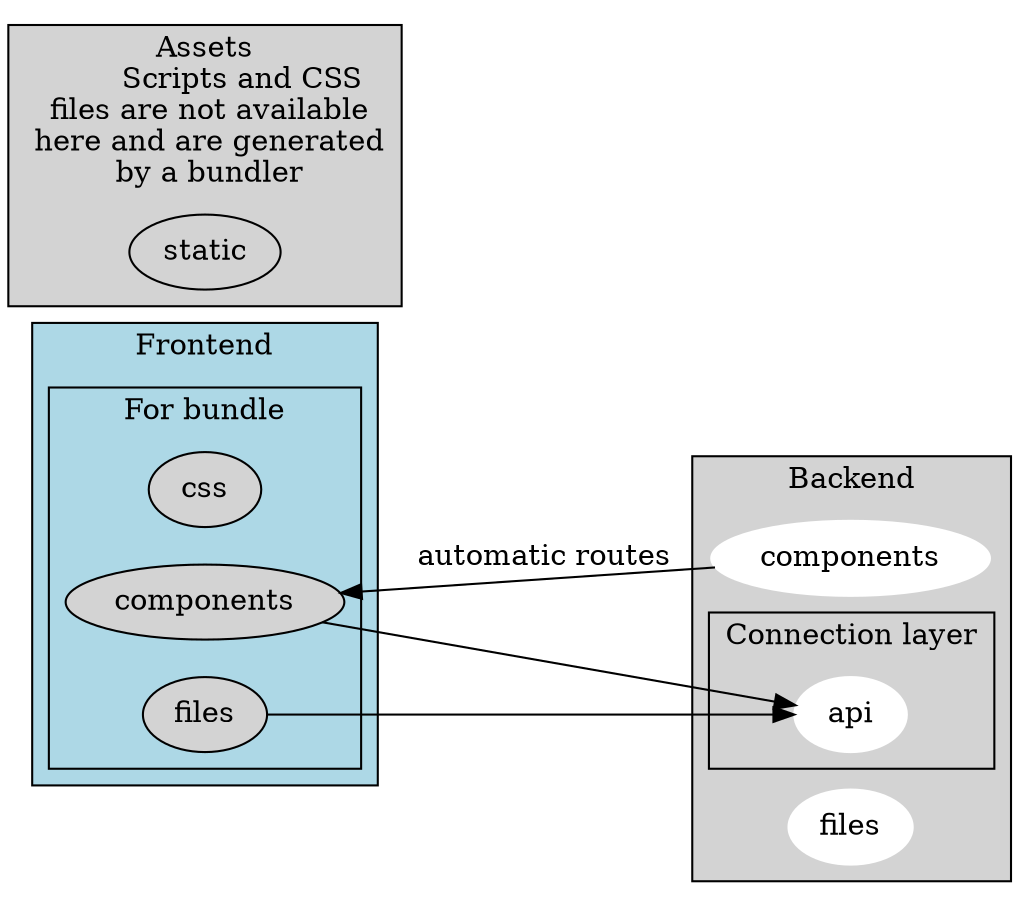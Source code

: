 digraph G {
    rankdir="LR"

  subgraph cluster_0 {
    graph[style=filled, fillcolor=lightgrey];
    node [style=filled,color=white];
    label = "Backend";
    
        subgraph cluster_01 {
        graph[style=filled,shape=box];
        api;
        label = "Connection layer";
      }
        components;
        files;
  }

    subgraph cluster_10 {
        graph[style=filled,shape=box];

        static
        label = <Assets<br/>
        Scripts and CSS<br/> files are not available<br/> here and are generated<br/> by a bundler>;
      }
  subgraph cluster_1 {
    graph[style=filled, fillcolor=lightblue];
    node [style=filled, fillcolor=lightgrey, color=black];
    label = "Frontend";

        subgraph cluster_11 {
        graph[style=filled,shape=box];
        css
        components_2[label=<components>];
        files_2[label=<files>];
        label = "For bundle";
      }
  }
  
  components->components_2[label=<automatic routes>]
  components_2->api
  files_2->api

}